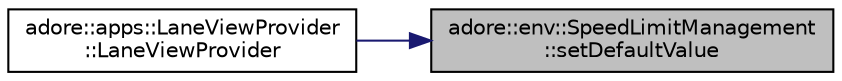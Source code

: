 digraph "adore::env::SpeedLimitManagement::setDefaultValue"
{
 // LATEX_PDF_SIZE
  edge [fontname="Helvetica",fontsize="10",labelfontname="Helvetica",labelfontsize="10"];
  node [fontname="Helvetica",fontsize="10",shape=record];
  rankdir="RL";
  Node1 [label="adore::env::SpeedLimitManagement\l::setDefaultValue",height=0.2,width=0.4,color="black", fillcolor="grey75", style="filled", fontcolor="black",tooltip=" "];
  Node1 -> Node2 [dir="back",color="midnightblue",fontsize="10",style="solid",fontname="Helvetica"];
  Node2 [label="adore::apps::LaneViewProvider\l::LaneViewProvider",height=0.2,width=0.4,color="black", fillcolor="white", style="filled",URL="$classadore_1_1apps_1_1LaneViewProvider.html#aae1837a3ab74a2815daf93dd210e9aa6",tooltip=" "];
}
